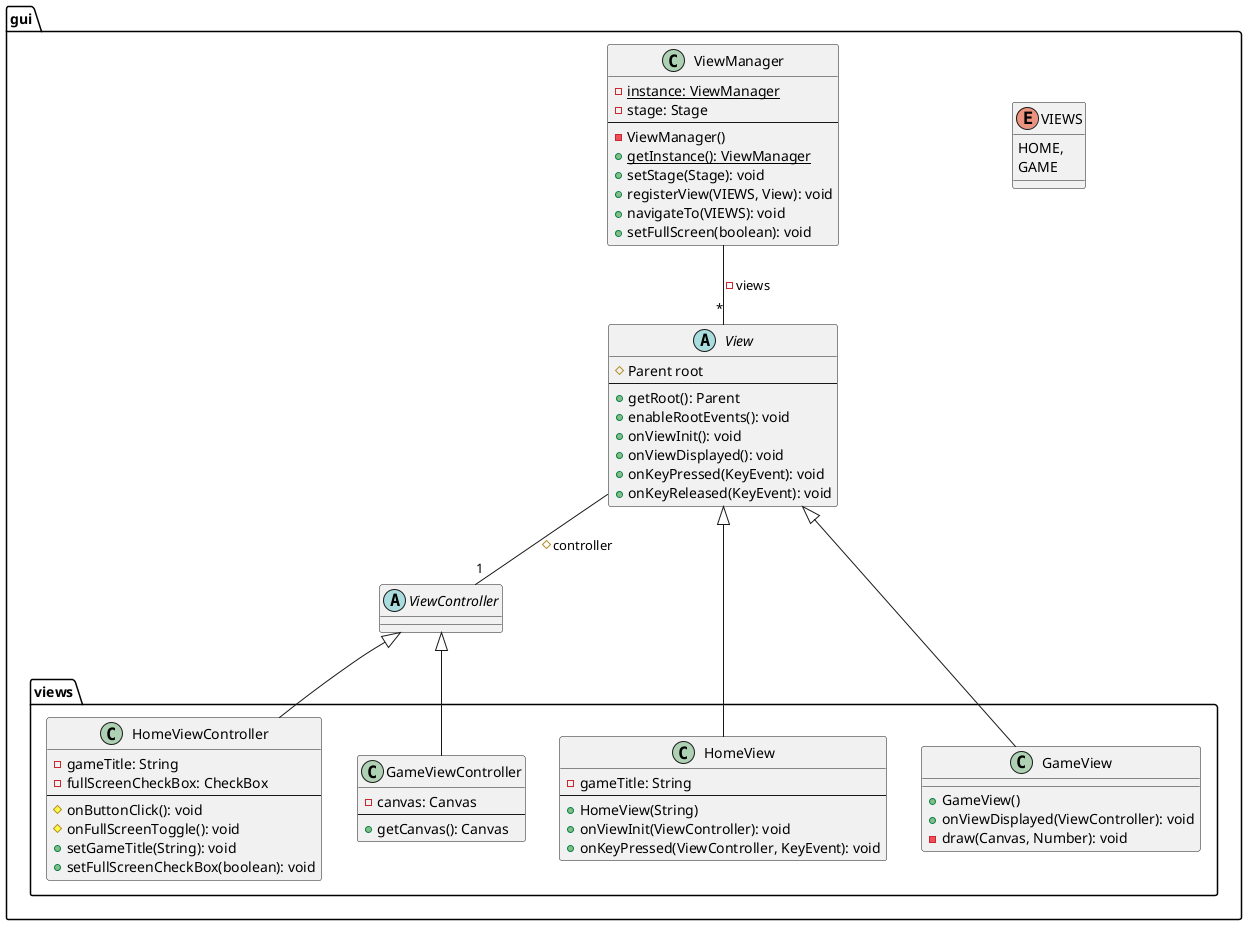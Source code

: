 @startuml

package gui {
    abstract class View {
        # Parent root
        --
        + getRoot(): Parent
        + enableRootEvents(): void
        + onViewInit(): void
        + onViewDisplayed(): void
        + onKeyPressed(KeyEvent): void
        + onKeyReleased(KeyEvent): void
    }

    abstract class ViewController {}

    enum VIEWS {
        HOME,
        GAME
    }

    class ViewManager {
        - {static} instance: ViewManager
        - stage: Stage
        --
        - ViewManager()
        + {static} getInstance(): ViewManager
        + setStage(Stage): void
        + registerView(VIEWS, View): void
        + navigateTo(VIEWS): void
        + setFullScreen(boolean): void
    }

    package views {
        class HomeViewController {
            - gameTitle: String
            - fullScreenCheckBox: CheckBox
            --
            # onButtonClick(): void
            # onFullScreenToggle(): void
            + setGameTitle(String): void
            + setFullScreenCheckBox(boolean): void
        }

        class GameViewController {
            - canvas: Canvas
            --
            + getCanvas(): Canvas
        }

        class HomeView {
            - gameTitle: String
            --
            + HomeView(String)
            + onViewInit(ViewController): void
            + onKeyPressed(ViewController, KeyEvent): void
        }

        class GameView {
            + GameView()
            + onViewDisplayed(ViewController): void
            - draw(Canvas, Number): void
        }
    }
}

View --"1" ViewController : # controller
ViewManager --"*" View : - views

HomeViewController -up-|> ViewController
HomeView -up-|> View
GameViewController -up-|> ViewController
GameView -up-|> View

@enduml
